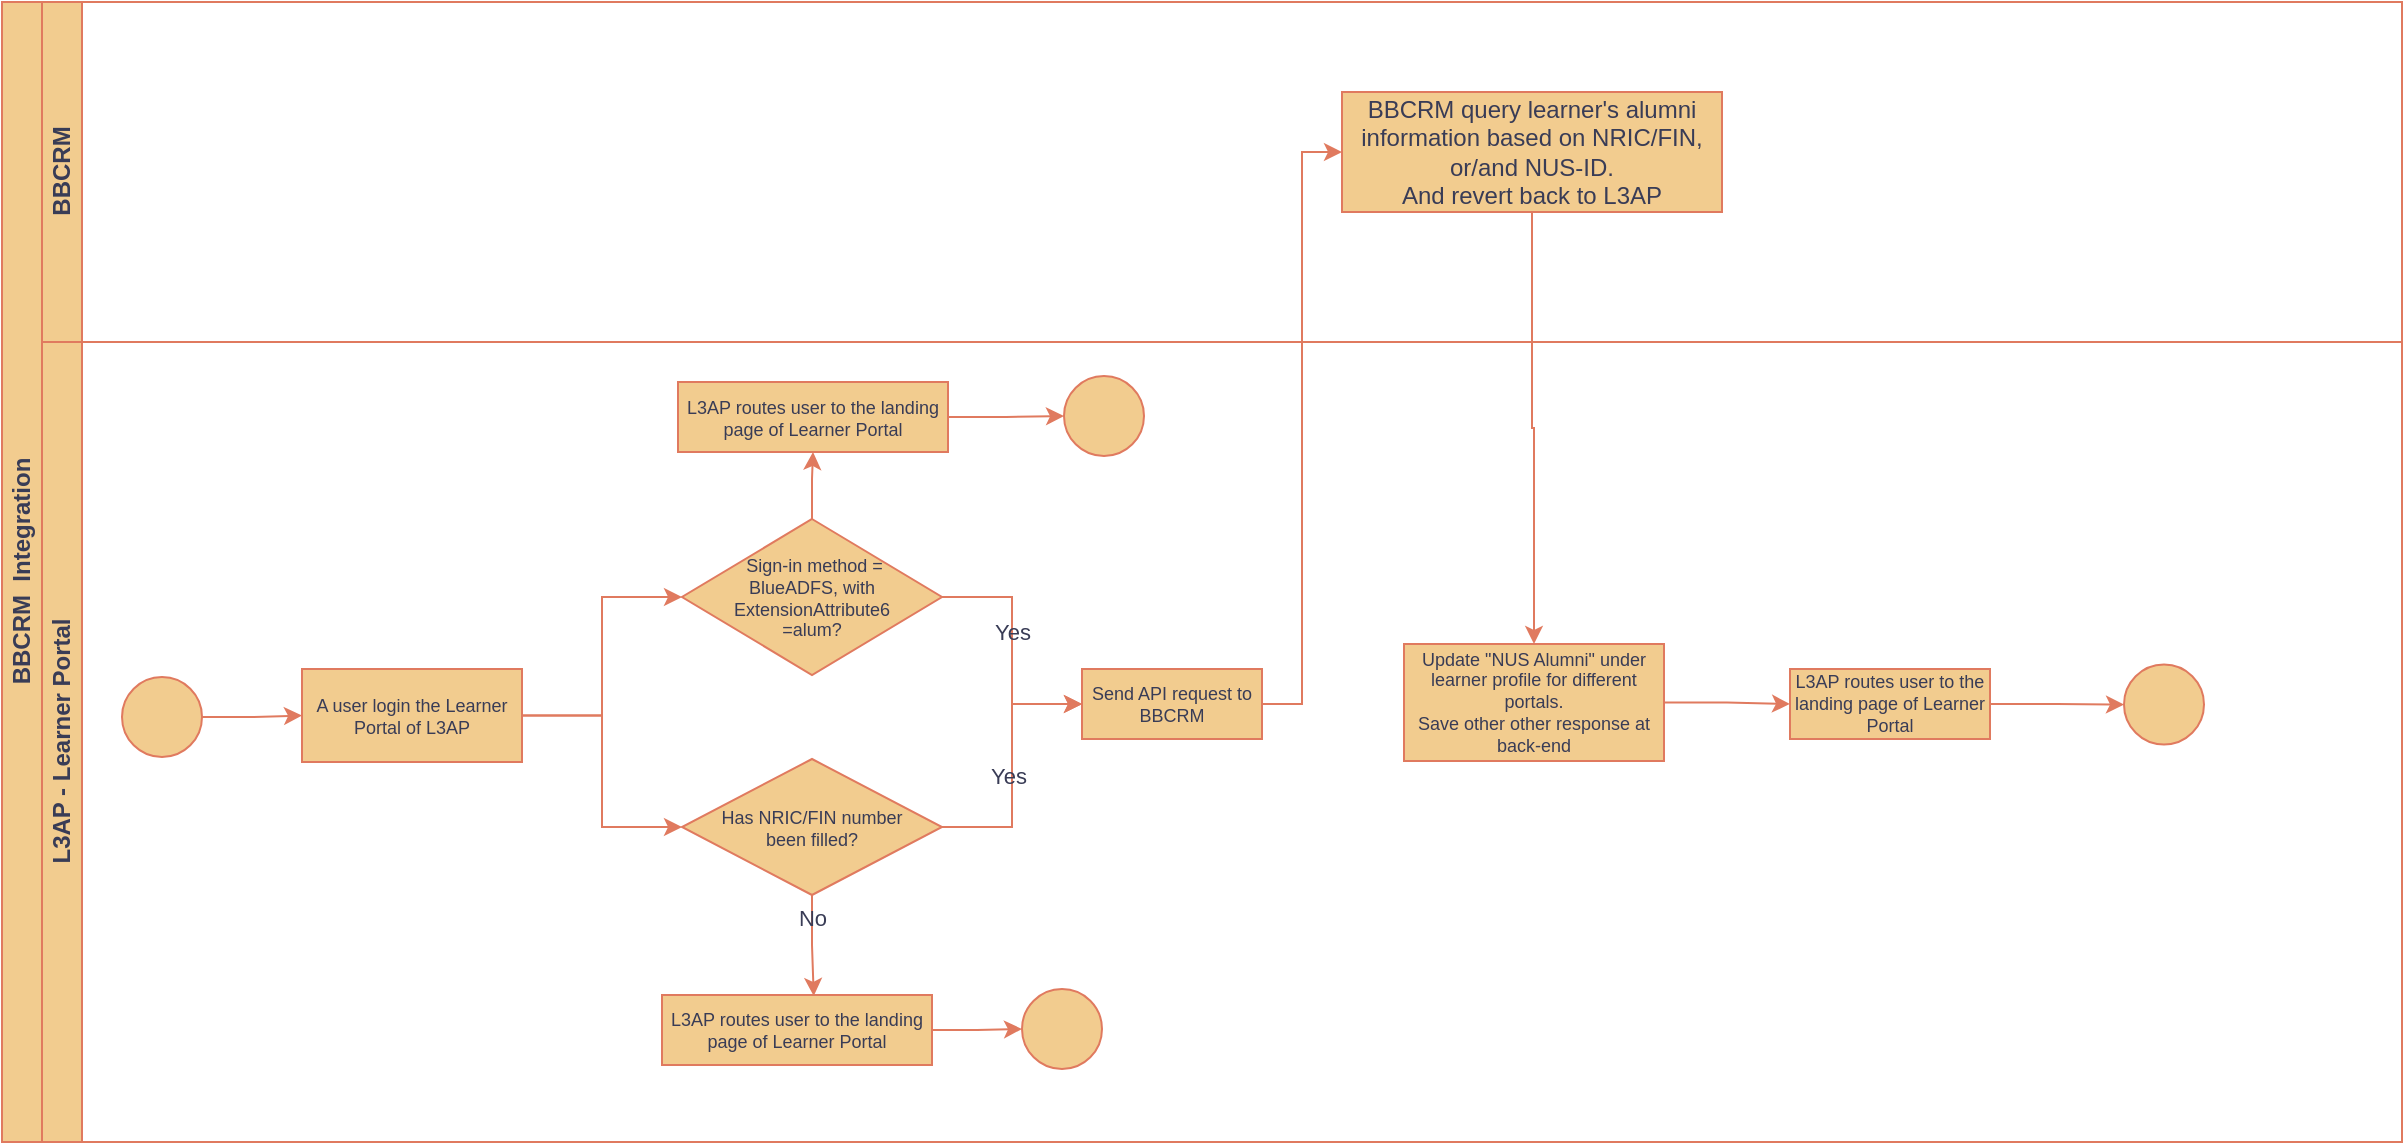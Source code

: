 <mxfile version="24.1.0" type="github">
  <diagram id="prtHgNgQTEPvFCAcTncT" name="Page-1">
    <mxGraphModel dx="1313" dy="796" grid="1" gridSize="10" guides="1" tooltips="1" connect="1" arrows="1" fold="1" page="1" pageScale="1" pageWidth="827" pageHeight="1169" math="0" shadow="0">
      <root>
        <mxCell id="0" />
        <mxCell id="1" parent="0" />
        <mxCell id="dNxyNK7c78bLwvsdeMH5-19" value="BBCRM&amp;nbsp; Integration" style="swimlane;html=1;childLayout=stackLayout;resizeParent=1;resizeParentMax=0;horizontal=0;startSize=20;horizontalStack=0;labelBackgroundColor=none;fillColor=#F2CC8F;strokeColor=#E07A5F;fontColor=#393C56;" parent="1" vertex="1">
          <mxGeometry x="150" y="110" width="1200" height="570" as="geometry">
            <mxRectangle x="150" y="110" width="40" height="50" as="alternateBounds" />
          </mxGeometry>
        </mxCell>
        <mxCell id="dNxyNK7c78bLwvsdeMH5-21" value="BBCRM" style="swimlane;html=1;startSize=20;horizontal=0;fillColor=#F2CC8F;strokeColor=#E07A5F;labelBackgroundColor=none;fontColor=#393C56;" parent="dNxyNK7c78bLwvsdeMH5-19" vertex="1">
          <mxGeometry x="20" width="1180" height="170" as="geometry" />
        </mxCell>
        <mxCell id="kbkIICXNou0IZOHxDgrk-7" value="BBCRM query learner&#39;s alumni information based on NRIC/FIN, or/and NUS-ID.&lt;div&gt;And revert back to L3AP&lt;/div&gt;" style="rounded=0;whiteSpace=wrap;html=1;fillColor=#F2CC8F;strokeColor=#E07A5F;labelBackgroundColor=none;fontColor=#393C56;" vertex="1" parent="dNxyNK7c78bLwvsdeMH5-21">
          <mxGeometry x="650" y="45" width="190" height="60" as="geometry" />
        </mxCell>
        <mxCell id="dNxyNK7c78bLwvsdeMH5-20" value="L3AP - Learner Portal" style="swimlane;html=1;startSize=20;horizontal=0;fillColor=#F2CC8F;strokeColor=#E07A5F;labelBackgroundColor=none;fontColor=#393C56;" parent="dNxyNK7c78bLwvsdeMH5-19" vertex="1">
          <mxGeometry x="20" y="170" width="1180" height="400" as="geometry" />
        </mxCell>
        <mxCell id="dNxyNK7c78bLwvsdeMH5-25" value="" style="edgeStyle=orthogonalEdgeStyle;rounded=0;orthogonalLoop=1;jettySize=auto;html=1;labelBackgroundColor=none;strokeColor=#E07A5F;fontColor=default;" parent="dNxyNK7c78bLwvsdeMH5-20" source="dNxyNK7c78bLwvsdeMH5-23" target="dNxyNK7c78bLwvsdeMH5-24" edge="1">
          <mxGeometry relative="1" as="geometry" />
        </mxCell>
        <mxCell id="dNxyNK7c78bLwvsdeMH5-23" value="" style="ellipse;whiteSpace=wrap;html=1;fillColor=#F2CC8F;strokeColor=#E07A5F;labelBackgroundColor=none;fontColor=#393C56;" parent="dNxyNK7c78bLwvsdeMH5-20" vertex="1">
          <mxGeometry x="40" y="167.5" width="40" height="40" as="geometry" />
        </mxCell>
        <mxCell id="dNxyNK7c78bLwvsdeMH5-24" value="A user login the Learner Portal of L3AP" style="rounded=0;whiteSpace=wrap;html=1;fontFamily=Helvetica;fontSize=9;align=center;fillColor=#F2CC8F;strokeColor=#E07A5F;labelBackgroundColor=none;fontColor=#393C56;" parent="dNxyNK7c78bLwvsdeMH5-20" vertex="1">
          <mxGeometry x="130" y="163.5" width="110" height="46.5" as="geometry" />
        </mxCell>
        <mxCell id="dNxyNK7c78bLwvsdeMH5-35" style="edgeStyle=orthogonalEdgeStyle;rounded=0;orthogonalLoop=1;jettySize=auto;html=1;endArrow=classic;endFill=1;labelBackgroundColor=none;strokeColor=#E07A5F;fontColor=default;" parent="dNxyNK7c78bLwvsdeMH5-20" edge="1">
          <mxGeometry relative="1" as="geometry">
            <mxPoint x="440.0" y="380.0" as="sourcePoint" />
            <mxPoint x="440" y="380" as="targetPoint" />
          </mxGeometry>
        </mxCell>
        <mxCell id="dNxyNK7c78bLwvsdeMH5-32" value="" style="ellipse;whiteSpace=wrap;html=1;fillColor=#F2CC8F;strokeColor=#E07A5F;labelBackgroundColor=none;fontColor=#393C56;" parent="dNxyNK7c78bLwvsdeMH5-20" vertex="1">
          <mxGeometry x="490" y="323.5" width="40" height="40" as="geometry" />
        </mxCell>
        <mxCell id="kbkIICXNou0IZOHxDgrk-4" value="" style="edgeStyle=orthogonalEdgeStyle;rounded=0;orthogonalLoop=1;jettySize=auto;html=1;labelBackgroundColor=none;strokeColor=#E07A5F;fontColor=default;" edge="1" parent="dNxyNK7c78bLwvsdeMH5-20" source="BHaIjJQOoG9ppwcKnq6u-1" target="kbkIICXNou0IZOHxDgrk-3">
          <mxGeometry relative="1" as="geometry" />
        </mxCell>
        <mxCell id="BHaIjJQOoG9ppwcKnq6u-1" value="&amp;nbsp;Sign-in method = BlueADFS,&amp;nbsp;with ExtensionAttribute6&lt;br style=&quot;font-size: 9px;&quot;&gt;=alum?" style="rhombus;whiteSpace=wrap;html=1;fontFamily=Helvetica;fontSize=9;align=center;fillColor=#F2CC8F;strokeColor=#E07A5F;labelBackgroundColor=none;fontColor=#393C56;" parent="dNxyNK7c78bLwvsdeMH5-20" vertex="1">
          <mxGeometry x="320" y="88.5" width="130" height="78" as="geometry" />
        </mxCell>
        <mxCell id="dNxyNK7c78bLwvsdeMH5-29" value="" style="edgeStyle=orthogonalEdgeStyle;rounded=0;orthogonalLoop=1;jettySize=auto;html=1;endArrow=classic;endFill=1;exitX=1;exitY=0.5;exitDx=0;exitDy=0;entryX=0;entryY=0.5;entryDx=0;entryDy=0;labelBackgroundColor=none;strokeColor=#E07A5F;fontColor=default;" parent="dNxyNK7c78bLwvsdeMH5-20" source="dNxyNK7c78bLwvsdeMH5-24" target="BHaIjJQOoG9ppwcKnq6u-1" edge="1">
          <mxGeometry relative="1" as="geometry">
            <mxPoint x="260" y="358.5" as="targetPoint" />
          </mxGeometry>
        </mxCell>
        <mxCell id="BHaIjJQOoG9ppwcKnq6u-13" value="" style="edgeStyle=orthogonalEdgeStyle;rounded=0;orthogonalLoop=1;jettySize=auto;html=1;endArrow=classic;endFill=1;exitX=1;exitY=0.5;exitDx=0;exitDy=0;labelBackgroundColor=none;strokeColor=#E07A5F;fontColor=default;" parent="dNxyNK7c78bLwvsdeMH5-20" source="dNxyNK7c78bLwvsdeMH5-24" target="BHaIjJQOoG9ppwcKnq6u-15" edge="1">
          <mxGeometry relative="1" as="geometry">
            <mxPoint x="250" y="148.5" as="sourcePoint" />
            <mxPoint x="320" y="243.5" as="targetPoint" />
          </mxGeometry>
        </mxCell>
        <mxCell id="dNxyNK7c78bLwvsdeMH5-26" value="Send API request to BBCRM" style="rounded=0;whiteSpace=wrap;html=1;fontFamily=Helvetica;fontSize=9;align=center;fillColor=#F2CC8F;strokeColor=#E07A5F;labelBackgroundColor=none;fontColor=#393C56;" parent="dNxyNK7c78bLwvsdeMH5-20" vertex="1">
          <mxGeometry x="520" y="163.5" width="90" height="35" as="geometry" />
        </mxCell>
        <mxCell id="BHaIjJQOoG9ppwcKnq6u-14" value="" style="edgeStyle=orthogonalEdgeStyle;rounded=0;orthogonalLoop=1;jettySize=auto;html=1;endArrow=classic;endFill=1;entryX=0;entryY=0.5;entryDx=0;entryDy=0;labelBackgroundColor=none;strokeColor=#E07A5F;fontColor=default;" parent="dNxyNK7c78bLwvsdeMH5-20" source="BHaIjJQOoG9ppwcKnq6u-15" target="dNxyNK7c78bLwvsdeMH5-26" edge="1">
          <mxGeometry relative="1" as="geometry">
            <mxPoint x="430" y="243.5" as="sourcePoint" />
            <mxPoint x="330" y="253.5" as="targetPoint" />
          </mxGeometry>
        </mxCell>
        <mxCell id="BHaIjJQOoG9ppwcKnq6u-16" value="Yes" style="edgeLabel;html=1;align=center;verticalAlign=middle;resizable=0;points=[];labelBackgroundColor=none;fontColor=#393C56;" parent="BHaIjJQOoG9ppwcKnq6u-14" vertex="1" connectable="0">
          <mxGeometry x="-0.082" y="2" relative="1" as="geometry">
            <mxPoint as="offset" />
          </mxGeometry>
        </mxCell>
        <mxCell id="BHaIjJQOoG9ppwcKnq6u-15" value="Has NRIC/FIN number &lt;br&gt;been filled?" style="rhombus;whiteSpace=wrap;html=1;fontFamily=Helvetica;fontSize=9;align=center;fillColor=#F2CC8F;strokeColor=#E07A5F;labelBackgroundColor=none;fontColor=#393C56;" parent="dNxyNK7c78bLwvsdeMH5-20" vertex="1">
          <mxGeometry x="320" y="208.5" width="130" height="68" as="geometry" />
        </mxCell>
        <mxCell id="BHaIjJQOoG9ppwcKnq6u-17" value="" style="edgeStyle=orthogonalEdgeStyle;rounded=0;orthogonalLoop=1;jettySize=auto;html=1;endArrow=classic;endFill=1;exitX=1;exitY=0.5;exitDx=0;exitDy=0;entryX=0;entryY=0.5;entryDx=0;entryDy=0;labelBackgroundColor=none;strokeColor=#E07A5F;fontColor=default;" parent="dNxyNK7c78bLwvsdeMH5-20" source="BHaIjJQOoG9ppwcKnq6u-1" target="dNxyNK7c78bLwvsdeMH5-26" edge="1">
          <mxGeometry relative="1" as="geometry">
            <mxPoint x="390" y="318.5" as="sourcePoint" />
            <mxPoint x="430" y="318.5" as="targetPoint" />
          </mxGeometry>
        </mxCell>
        <mxCell id="BHaIjJQOoG9ppwcKnq6u-19" value="Yes" style="edgeLabel;html=1;align=center;verticalAlign=middle;resizable=0;points=[];labelBackgroundColor=none;fontColor=#393C56;" parent="BHaIjJQOoG9ppwcKnq6u-17" vertex="1" connectable="0">
          <mxGeometry x="-0.155" relative="1" as="geometry">
            <mxPoint as="offset" />
          </mxGeometry>
        </mxCell>
        <mxCell id="kbkIICXNou0IZOHxDgrk-12" value="" style="edgeStyle=orthogonalEdgeStyle;rounded=0;orthogonalLoop=1;jettySize=auto;html=1;labelBackgroundColor=none;strokeColor=#E07A5F;fontColor=default;" edge="1" parent="dNxyNK7c78bLwvsdeMH5-20" source="BHaIjJQOoG9ppwcKnq6u-21" target="kbkIICXNou0IZOHxDgrk-9">
          <mxGeometry relative="1" as="geometry" />
        </mxCell>
        <mxCell id="BHaIjJQOoG9ppwcKnq6u-21" value="Update &quot;NUS Alumni&quot; under learner profile for different portals.&lt;div&gt;Save other other response at back-end&lt;/div&gt;" style="rounded=0;whiteSpace=wrap;html=1;fontFamily=Helvetica;fontSize=9;align=center;fillColor=#F2CC8F;strokeColor=#E07A5F;labelBackgroundColor=none;fontColor=#393C56;" parent="dNxyNK7c78bLwvsdeMH5-20" vertex="1">
          <mxGeometry x="681" y="151" width="130" height="58.5" as="geometry" />
        </mxCell>
        <mxCell id="BHaIjJQOoG9ppwcKnq6u-24" value="" style="edgeStyle=orthogonalEdgeStyle;rounded=0;orthogonalLoop=1;jettySize=auto;html=1;endArrow=classic;endFill=1;exitX=0.5;exitY=1;exitDx=0;exitDy=0;entryX=0.562;entryY=0.014;entryDx=0;entryDy=0;entryPerimeter=0;labelBackgroundColor=none;strokeColor=#E07A5F;fontColor=default;" parent="dNxyNK7c78bLwvsdeMH5-20" source="BHaIjJQOoG9ppwcKnq6u-15" target="BHaIjJQOoG9ppwcKnq6u-23" edge="1">
          <mxGeometry relative="1" as="geometry">
            <mxPoint x="515" y="398.5" as="sourcePoint" />
            <mxPoint x="690" y="436.5" as="targetPoint" />
          </mxGeometry>
        </mxCell>
        <mxCell id="kbkIICXNou0IZOHxDgrk-2" value="No" style="edgeLabel;html=1;align=center;verticalAlign=middle;resizable=0;points=[];labelBackgroundColor=none;fontColor=#393C56;" vertex="1" connectable="0" parent="BHaIjJQOoG9ppwcKnq6u-24">
          <mxGeometry x="-0.578" relative="1" as="geometry">
            <mxPoint as="offset" />
          </mxGeometry>
        </mxCell>
        <mxCell id="kbkIICXNou0IZOHxDgrk-8" value="" style="edgeStyle=orthogonalEdgeStyle;rounded=0;orthogonalLoop=1;jettySize=auto;html=1;labelBackgroundColor=none;strokeColor=#E07A5F;fontColor=default;" edge="1" parent="dNxyNK7c78bLwvsdeMH5-20" source="BHaIjJQOoG9ppwcKnq6u-23" target="dNxyNK7c78bLwvsdeMH5-32">
          <mxGeometry relative="1" as="geometry" />
        </mxCell>
        <mxCell id="BHaIjJQOoG9ppwcKnq6u-23" value="L3AP routes user to the landing page of Learner Portal" style="rounded=0;whiteSpace=wrap;html=1;fontFamily=Helvetica;fontSize=9;align=center;fillColor=#F2CC8F;strokeColor=#E07A5F;labelBackgroundColor=none;fontColor=#393C56;" parent="dNxyNK7c78bLwvsdeMH5-20" vertex="1">
          <mxGeometry x="310" y="326.5" width="135" height="35" as="geometry" />
        </mxCell>
        <mxCell id="kbkIICXNou0IZOHxDgrk-6" style="edgeStyle=orthogonalEdgeStyle;rounded=0;orthogonalLoop=1;jettySize=auto;html=1;entryX=0;entryY=0.5;entryDx=0;entryDy=0;labelBackgroundColor=none;strokeColor=#E07A5F;fontColor=default;" edge="1" parent="dNxyNK7c78bLwvsdeMH5-20" source="kbkIICXNou0IZOHxDgrk-3" target="kbkIICXNou0IZOHxDgrk-5">
          <mxGeometry relative="1" as="geometry" />
        </mxCell>
        <mxCell id="kbkIICXNou0IZOHxDgrk-3" value="L3AP routes user to the landing page of Learner Portal" style="rounded=0;whiteSpace=wrap;html=1;fontFamily=Helvetica;fontSize=9;align=center;fillColor=#F2CC8F;strokeColor=#E07A5F;labelBackgroundColor=none;fontColor=#393C56;" vertex="1" parent="dNxyNK7c78bLwvsdeMH5-20">
          <mxGeometry x="318" y="20" width="135" height="35" as="geometry" />
        </mxCell>
        <mxCell id="kbkIICXNou0IZOHxDgrk-5" value="" style="ellipse;whiteSpace=wrap;html=1;fillColor=#F2CC8F;strokeColor=#E07A5F;labelBackgroundColor=none;fontColor=#393C56;" vertex="1" parent="dNxyNK7c78bLwvsdeMH5-20">
          <mxGeometry x="511" y="17" width="40" height="40" as="geometry" />
        </mxCell>
        <mxCell id="kbkIICXNou0IZOHxDgrk-13" value="" style="edgeStyle=orthogonalEdgeStyle;rounded=0;orthogonalLoop=1;jettySize=auto;html=1;labelBackgroundColor=none;strokeColor=#E07A5F;fontColor=default;" edge="1" parent="dNxyNK7c78bLwvsdeMH5-20" source="kbkIICXNou0IZOHxDgrk-9" target="kbkIICXNou0IZOHxDgrk-10">
          <mxGeometry relative="1" as="geometry" />
        </mxCell>
        <mxCell id="kbkIICXNou0IZOHxDgrk-9" value="L3AP routes user to the landing page of Learner Portal" style="rounded=0;whiteSpace=wrap;html=1;fontFamily=Helvetica;fontSize=9;align=center;fillColor=#F2CC8F;strokeColor=#E07A5F;labelBackgroundColor=none;fontColor=#393C56;" vertex="1" parent="dNxyNK7c78bLwvsdeMH5-20">
          <mxGeometry x="874" y="163.5" width="100" height="35" as="geometry" />
        </mxCell>
        <mxCell id="kbkIICXNou0IZOHxDgrk-10" value="" style="ellipse;whiteSpace=wrap;html=1;fillColor=#F2CC8F;strokeColor=#E07A5F;labelBackgroundColor=none;fontColor=#393C56;" vertex="1" parent="dNxyNK7c78bLwvsdeMH5-20">
          <mxGeometry x="1041" y="161.25" width="40" height="40" as="geometry" />
        </mxCell>
        <mxCell id="kbkIICXNou0IZOHxDgrk-16" style="edgeStyle=orthogonalEdgeStyle;rounded=0;orthogonalLoop=1;jettySize=auto;html=1;labelBackgroundColor=none;strokeColor=#E07A5F;fontColor=default;" edge="1" parent="dNxyNK7c78bLwvsdeMH5-19" source="kbkIICXNou0IZOHxDgrk-7" target="BHaIjJQOoG9ppwcKnq6u-21">
          <mxGeometry relative="1" as="geometry" />
        </mxCell>
        <mxCell id="kbkIICXNou0IZOHxDgrk-17" style="edgeStyle=orthogonalEdgeStyle;rounded=0;orthogonalLoop=1;jettySize=auto;html=1;entryX=0;entryY=0.5;entryDx=0;entryDy=0;labelBackgroundColor=none;strokeColor=#E07A5F;fontColor=default;" edge="1" parent="dNxyNK7c78bLwvsdeMH5-19" source="dNxyNK7c78bLwvsdeMH5-26" target="kbkIICXNou0IZOHxDgrk-7">
          <mxGeometry relative="1" as="geometry" />
        </mxCell>
      </root>
    </mxGraphModel>
  </diagram>
</mxfile>
